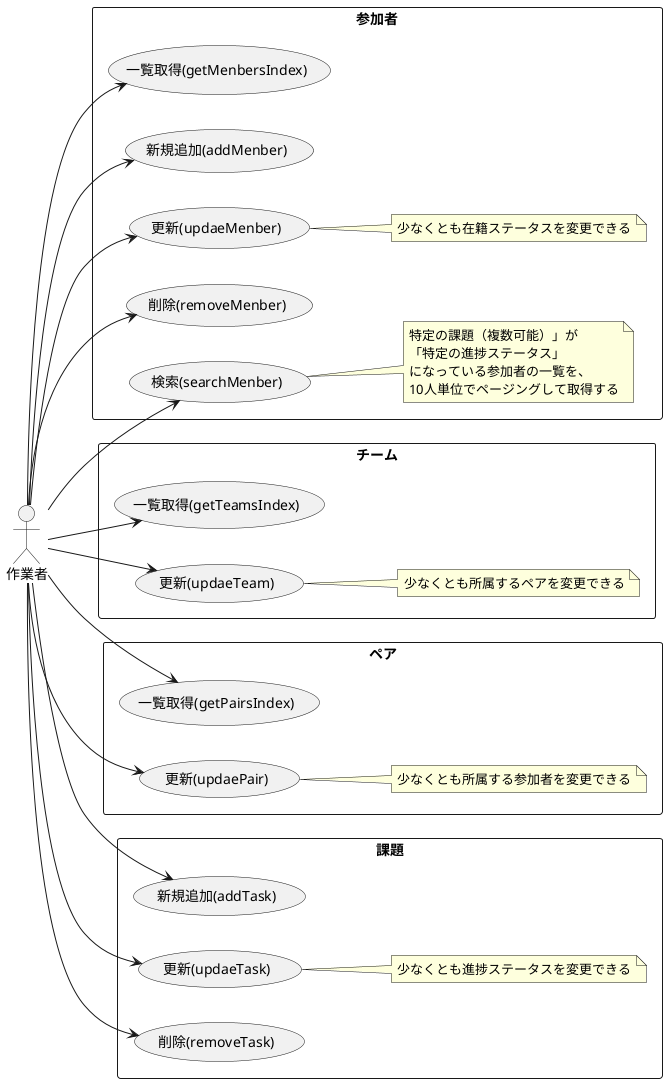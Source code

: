 
@startuml
left to right direction

actor "作業者" as ac
rectangle  "参加者" as Menbers {
  usecase "一覧取得(getMenbersIndex)" as gmi
  usecase "新規追加(addMenber)" as am
  usecase "更新(updaeMenber)" as um
  note right of (um)
  少なくとも在籍ステータスを変更できる
  end note
  usecase "削除(removeMenber)" as rm
  usecase "検索(searchMenber)" as sm
  note right of (sm)
  特定の課題（複数可能）」が
  「特定の進捗ステータス」
  になっている参加者の一覧を、
  10人単位でページングして取得する
  end note
  }
ac --> gmi
ac --> am
ac --> um
ac --> rm
ac --> sm

rectangle  "チーム" as teams {
  usecase "一覧取得(getTeamsIndex)" as gti
  usecase "更新(updaeTeam)" as ut
  note right of (ut)
  少なくとも所属するペアを変更できる
  end note
}
ac --> gti
ac --> ut

rectangle  "ペア" as pair {
  usecase "一覧取得(getPairsIndex)" as gpi
  usecase "更新(updaePair)" as up
  note right of (up)
  少なくとも所属する参加者を変更できる
  end note
}
ac --> gpi
ac --> up

rectangle  "課題" as task {
  usecase "新規追加(addTask)" as at
  usecase "更新(updaeTask)" as uta
  note right of (uta)
  少なくとも進捗ステータスを変更できる
  end note
  usecase "削除(removeTask)" as rt
}
ac --> at
ac --> uta
ac --> rt


@enduml

